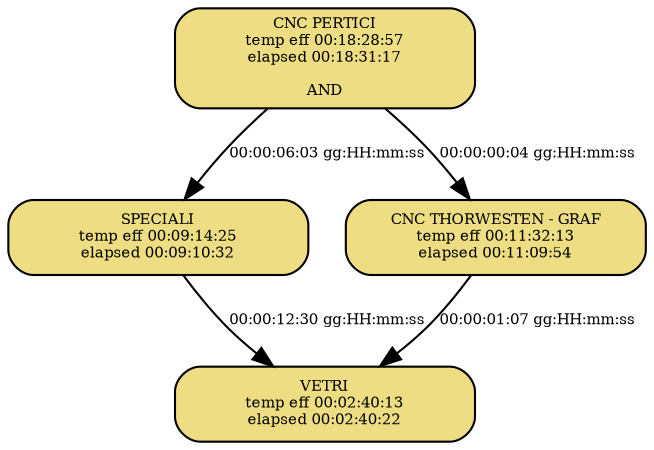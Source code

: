 digraph G {
  size="6"; 
E0 [shape=box, style="filled, rounded", width=2, fontsize=7, fillcolor="lightgoldenrod", label="SPECIALI\n temp eff 00:09:14:25 \n elapsed 00:09:10:32 \n"];
E1 [shape=box, style="filled, rounded", width=2, fontsize=7, fillcolor="lightgoldenrod", label="VETRI\n temp eff 00:02:40:13 \n elapsed 00:02:40:22 \n"];
E2 [shape=box, style="filled, rounded", width=2, fontsize=7, fillcolor="lightgoldenrod", label="CNC PERTICI\n temp eff 00:18:28:57 \n elapsed 00:18:31:17 \n\n AND "];
E4 [shape=box, style="filled, rounded", width=2, fontsize=7, fillcolor="lightgoldenrod", label="CNC THORWESTEN - GRAF\n temp eff 00:11:32:13 \n elapsed 00:11:09:54 \n"];
E4 -> E1 [fontsize=7, label="00:00:01:07 gg:HH:mm:ss"];
E2 -> E0 [fontsize=7, label="00:00:06:03 gg:HH:mm:ss"];
E2 -> E4 [fontsize=7, label="00:00:00:04 gg:HH:mm:ss"];
E0 -> E1 [fontsize=7, label="00:00:12:30 gg:HH:mm:ss"];
}
